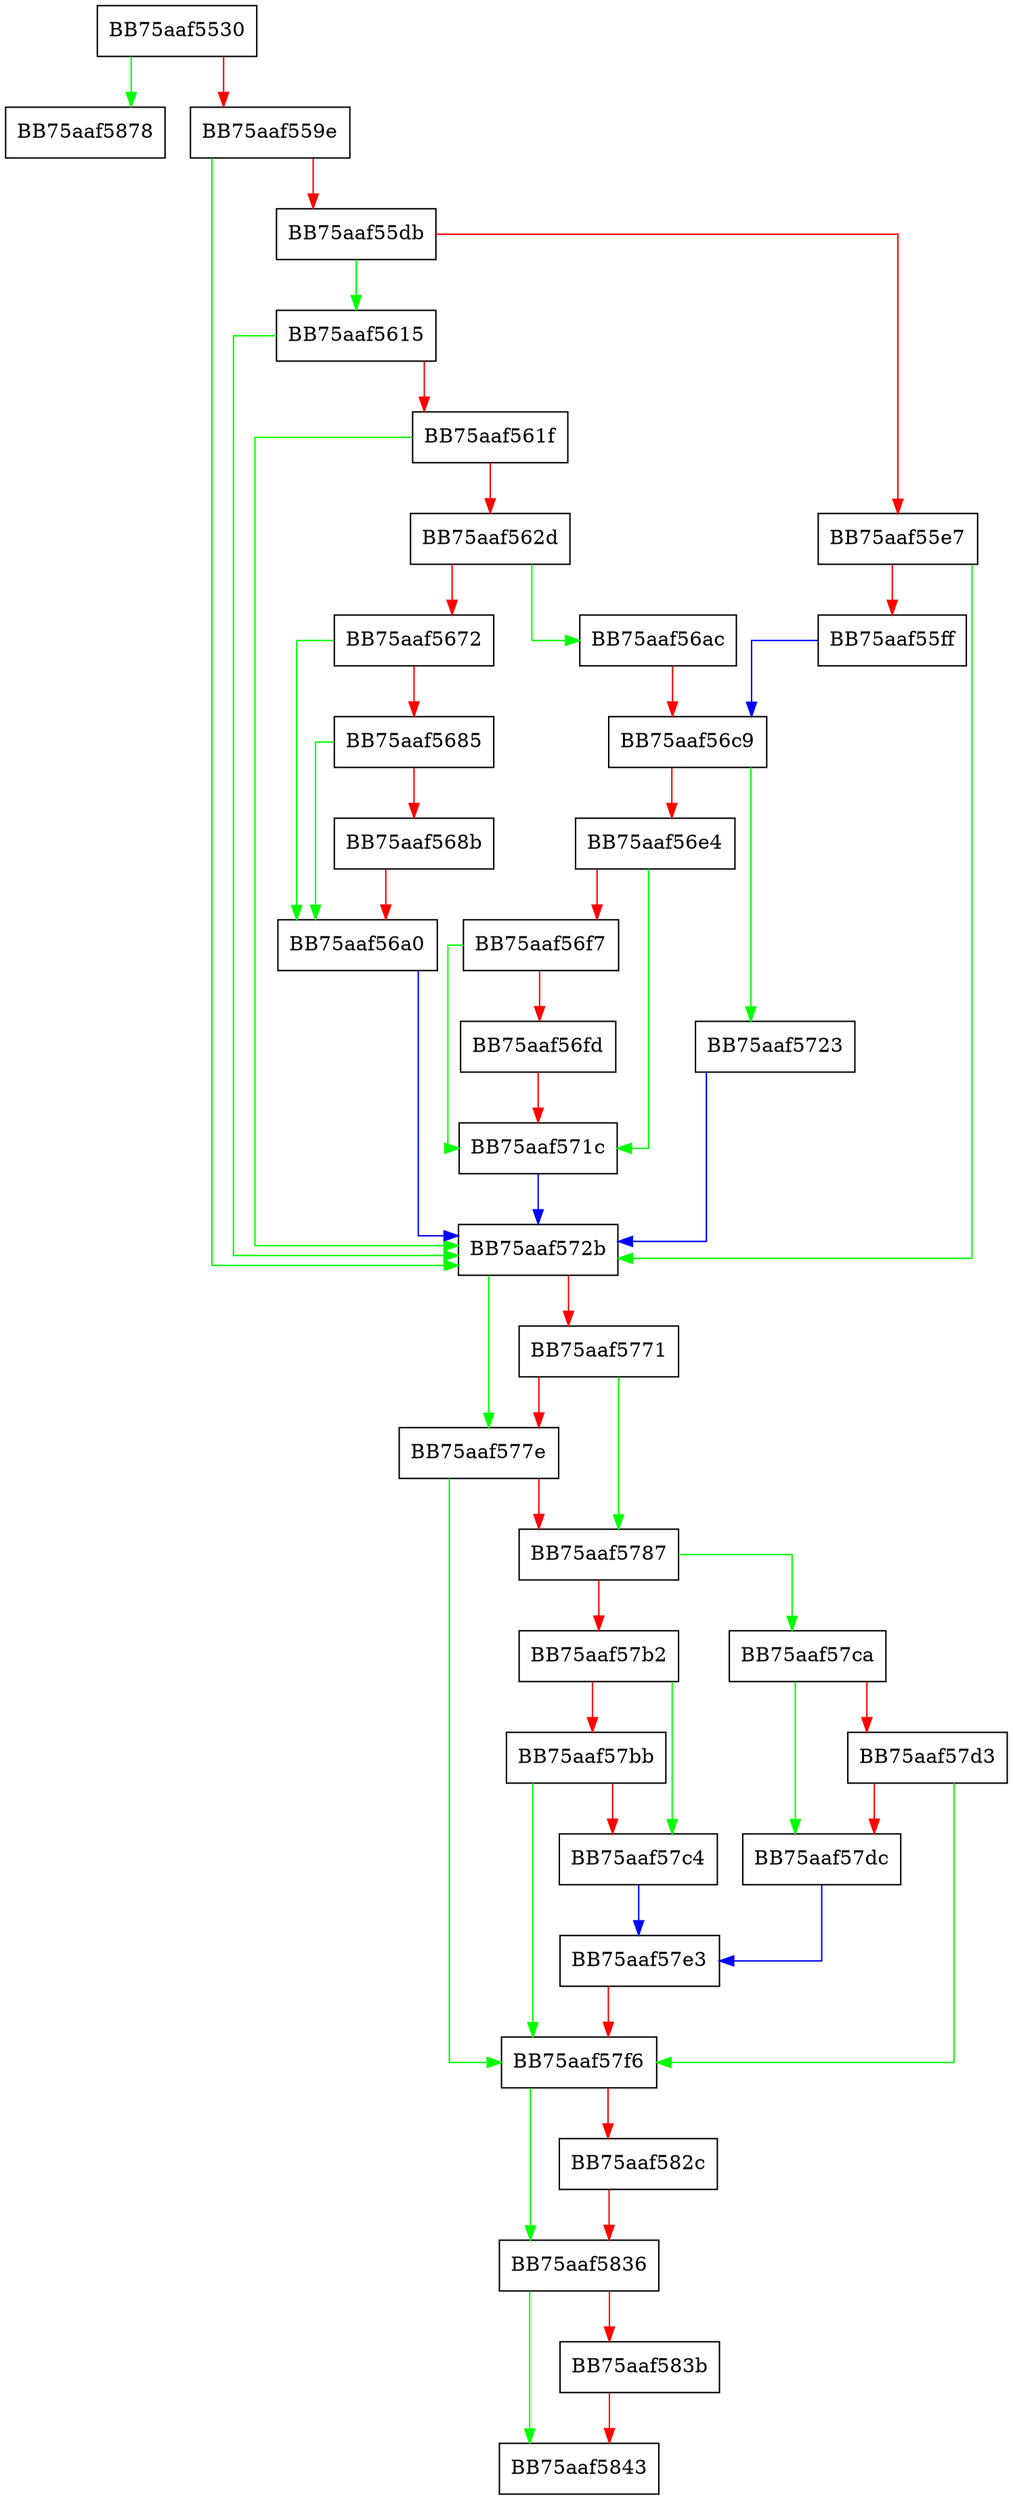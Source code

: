 digraph mp_lua_api_BM_ReportInternalDetection {
  node [shape="box"];
  graph [splines=ortho];
  BB75aaf5530 -> BB75aaf5878 [color="green"];
  BB75aaf5530 -> BB75aaf559e [color="red"];
  BB75aaf559e -> BB75aaf572b [color="green"];
  BB75aaf559e -> BB75aaf55db [color="red"];
  BB75aaf55db -> BB75aaf5615 [color="green"];
  BB75aaf55db -> BB75aaf55e7 [color="red"];
  BB75aaf55e7 -> BB75aaf572b [color="green"];
  BB75aaf55e7 -> BB75aaf55ff [color="red"];
  BB75aaf55ff -> BB75aaf56c9 [color="blue"];
  BB75aaf5615 -> BB75aaf572b [color="green"];
  BB75aaf5615 -> BB75aaf561f [color="red"];
  BB75aaf561f -> BB75aaf572b [color="green"];
  BB75aaf561f -> BB75aaf562d [color="red"];
  BB75aaf562d -> BB75aaf56ac [color="green"];
  BB75aaf562d -> BB75aaf5672 [color="red"];
  BB75aaf5672 -> BB75aaf56a0 [color="green"];
  BB75aaf5672 -> BB75aaf5685 [color="red"];
  BB75aaf5685 -> BB75aaf56a0 [color="green"];
  BB75aaf5685 -> BB75aaf568b [color="red"];
  BB75aaf568b -> BB75aaf56a0 [color="red"];
  BB75aaf56a0 -> BB75aaf572b [color="blue"];
  BB75aaf56ac -> BB75aaf56c9 [color="red"];
  BB75aaf56c9 -> BB75aaf5723 [color="green"];
  BB75aaf56c9 -> BB75aaf56e4 [color="red"];
  BB75aaf56e4 -> BB75aaf571c [color="green"];
  BB75aaf56e4 -> BB75aaf56f7 [color="red"];
  BB75aaf56f7 -> BB75aaf571c [color="green"];
  BB75aaf56f7 -> BB75aaf56fd [color="red"];
  BB75aaf56fd -> BB75aaf571c [color="red"];
  BB75aaf571c -> BB75aaf572b [color="blue"];
  BB75aaf5723 -> BB75aaf572b [color="blue"];
  BB75aaf572b -> BB75aaf577e [color="green"];
  BB75aaf572b -> BB75aaf5771 [color="red"];
  BB75aaf5771 -> BB75aaf5787 [color="green"];
  BB75aaf5771 -> BB75aaf577e [color="red"];
  BB75aaf577e -> BB75aaf57f6 [color="green"];
  BB75aaf577e -> BB75aaf5787 [color="red"];
  BB75aaf5787 -> BB75aaf57ca [color="green"];
  BB75aaf5787 -> BB75aaf57b2 [color="red"];
  BB75aaf57b2 -> BB75aaf57c4 [color="green"];
  BB75aaf57b2 -> BB75aaf57bb [color="red"];
  BB75aaf57bb -> BB75aaf57f6 [color="green"];
  BB75aaf57bb -> BB75aaf57c4 [color="red"];
  BB75aaf57c4 -> BB75aaf57e3 [color="blue"];
  BB75aaf57ca -> BB75aaf57dc [color="green"];
  BB75aaf57ca -> BB75aaf57d3 [color="red"];
  BB75aaf57d3 -> BB75aaf57f6 [color="green"];
  BB75aaf57d3 -> BB75aaf57dc [color="red"];
  BB75aaf57dc -> BB75aaf57e3 [color="blue"];
  BB75aaf57e3 -> BB75aaf57f6 [color="red"];
  BB75aaf57f6 -> BB75aaf5836 [color="green"];
  BB75aaf57f6 -> BB75aaf582c [color="red"];
  BB75aaf582c -> BB75aaf5836 [color="red"];
  BB75aaf5836 -> BB75aaf5843 [color="green"];
  BB75aaf5836 -> BB75aaf583b [color="red"];
  BB75aaf583b -> BB75aaf5843 [color="red"];
}